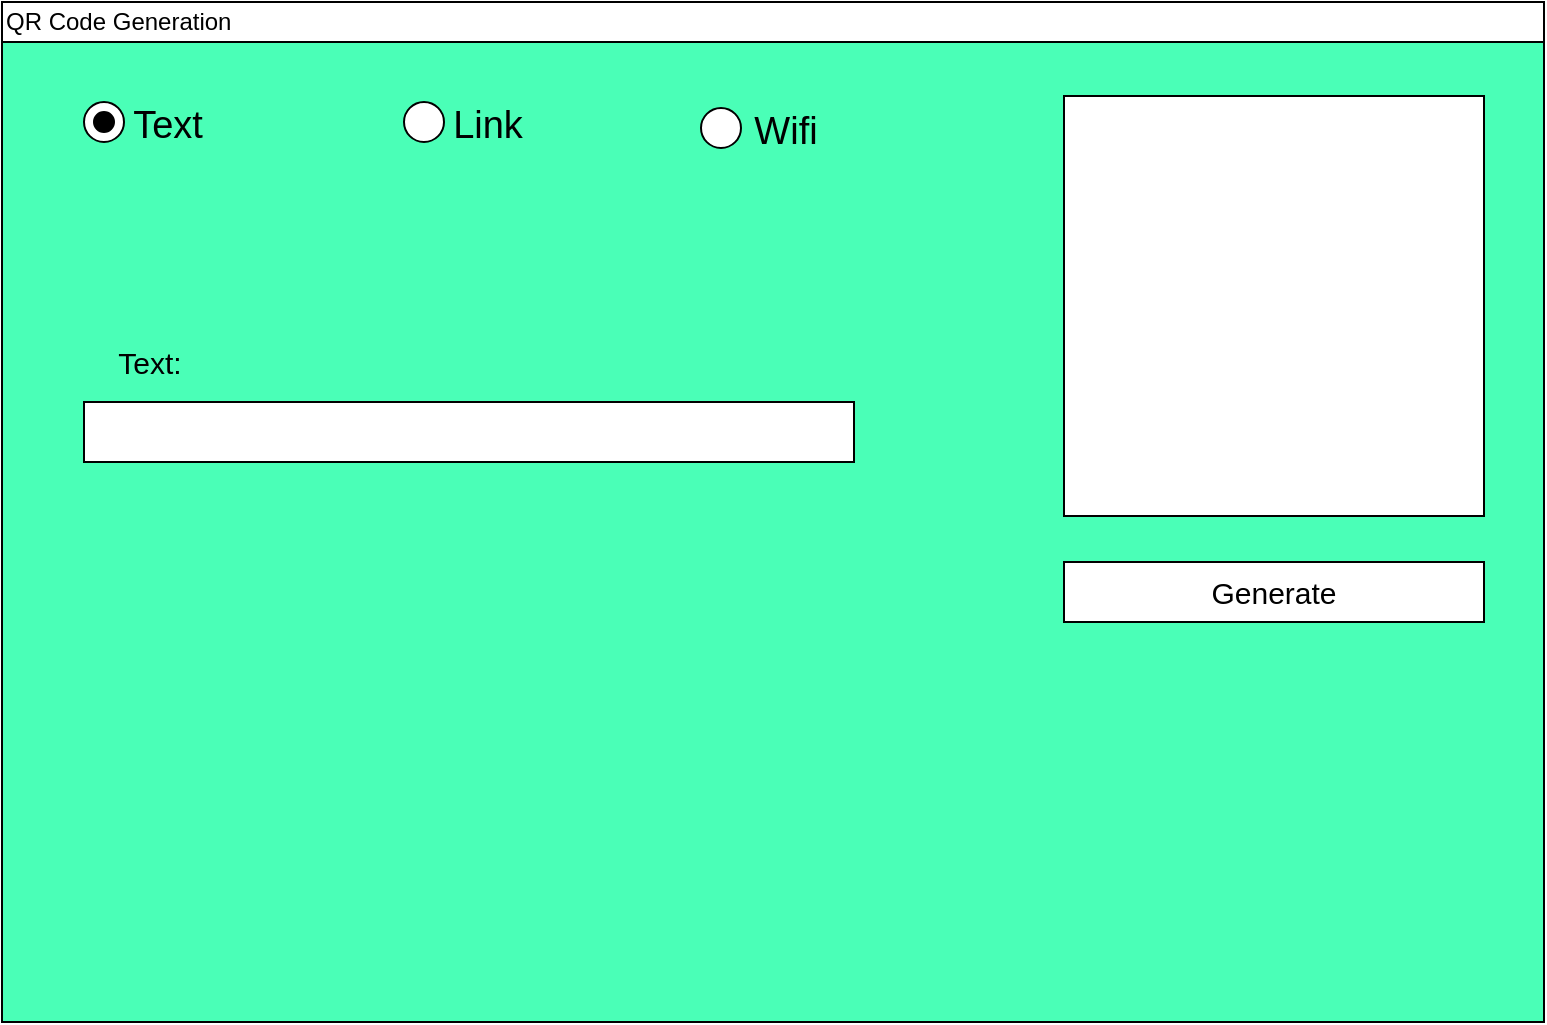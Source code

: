 <mxfile version="24.7.17" pages="4">
  <diagram name="text" id="5gOaku6K409YERlR1IIf">
    <mxGraphModel dx="880" dy="524" grid="1" gridSize="10" guides="1" tooltips="1" connect="1" arrows="1" fold="1" page="1" pageScale="1" pageWidth="827" pageHeight="1169" math="0" shadow="0">
      <root>
        <mxCell id="0" />
        <mxCell id="1" parent="0" />
        <mxCell id="ZrbTVjS_2Y1VVvFtdJO8-1" value="" style="rounded=0;whiteSpace=wrap;html=1;fillColor=#4AFFB7;" parent="1" vertex="1">
          <mxGeometry x="59" y="50" width="771" height="490" as="geometry" />
        </mxCell>
        <mxCell id="ZrbTVjS_2Y1VVvFtdJO8-2" value="QR Code Generation" style="rounded=0;whiteSpace=wrap;html=1;align=left;" parent="1" vertex="1">
          <mxGeometry x="59" y="30" width="771" height="20" as="geometry" />
        </mxCell>
        <mxCell id="ZrbTVjS_2Y1VVvFtdJO8-3" value="" style="whiteSpace=wrap;html=1;aspect=fixed;" parent="1" vertex="1">
          <mxGeometry x="590" y="77" width="210" height="210" as="geometry" />
        </mxCell>
        <mxCell id="ZrbTVjS_2Y1VVvFtdJO8-6" value="" style="ellipse;whiteSpace=wrap;html=1;aspect=fixed;" parent="1" vertex="1">
          <mxGeometry x="100" y="80" width="20" height="20" as="geometry" />
        </mxCell>
        <mxCell id="ZrbTVjS_2Y1VVvFtdJO8-9" value="Text" style="text;html=1;align=center;verticalAlign=middle;whiteSpace=wrap;rounded=0;fontSize=19;" parent="1" vertex="1">
          <mxGeometry x="112" y="77" width="60" height="30" as="geometry" />
        </mxCell>
        <mxCell id="ZrbTVjS_2Y1VVvFtdJO8-10" value="" style="ellipse;whiteSpace=wrap;html=1;aspect=fixed;" parent="1" vertex="1">
          <mxGeometry x="260" y="80" width="20" height="20" as="geometry" />
        </mxCell>
        <mxCell id="ZrbTVjS_2Y1VVvFtdJO8-11" value="Link" style="text;html=1;align=center;verticalAlign=middle;whiteSpace=wrap;rounded=0;fontSize=19;" parent="1" vertex="1">
          <mxGeometry x="272" y="77" width="60" height="30" as="geometry" />
        </mxCell>
        <mxCell id="ZrbTVjS_2Y1VVvFtdJO8-12" value="" style="ellipse;whiteSpace=wrap;html=1;aspect=fixed;" parent="1" vertex="1">
          <mxGeometry x="408.5" y="83" width="20" height="20" as="geometry" />
        </mxCell>
        <mxCell id="ZrbTVjS_2Y1VVvFtdJO8-13" value="Wifi" style="text;html=1;align=center;verticalAlign=middle;whiteSpace=wrap;rounded=0;fontSize=19;" parent="1" vertex="1">
          <mxGeometry x="420.5" y="80" width="60" height="30" as="geometry" />
        </mxCell>
        <mxCell id="ZrbTVjS_2Y1VVvFtdJO8-15" value="" style="ellipse;whiteSpace=wrap;html=1;aspect=fixed;fillColor=#000000;" parent="1" vertex="1">
          <mxGeometry x="105" y="85" width="10" height="10" as="geometry" />
        </mxCell>
        <mxCell id="ZrbTVjS_2Y1VVvFtdJO8-16" value="" style="rounded=0;whiteSpace=wrap;html=1;" parent="1" vertex="1">
          <mxGeometry x="100" y="230" width="385" height="30" as="geometry" />
        </mxCell>
        <mxCell id="ZrbTVjS_2Y1VVvFtdJO8-17" value="Text:" style="text;html=1;align=center;verticalAlign=middle;whiteSpace=wrap;rounded=0;fontSize=15;" parent="1" vertex="1">
          <mxGeometry x="94" y="200" width="78" height="20" as="geometry" />
        </mxCell>
        <mxCell id="V314oV1N_QzSq5LPn2Ab-1" value="&lt;font style=&quot;font-size: 15px;&quot;&gt;Generate&lt;/font&gt;" style="rounded=0;whiteSpace=wrap;html=1;" parent="1" vertex="1">
          <mxGeometry x="590" y="310" width="210" height="30" as="geometry" />
        </mxCell>
      </root>
    </mxGraphModel>
  </diagram>
  <diagram name="link" id="jRC392ow_oS1RTNFbPp8">
    <mxGraphModel dx="880" dy="524" grid="1" gridSize="10" guides="1" tooltips="1" connect="1" arrows="1" fold="1" page="1" pageScale="1" pageWidth="827" pageHeight="1169" math="0" shadow="0">
      <root>
        <mxCell id="bVKVf__uMQB33HiZcI1N-0" />
        <mxCell id="bVKVf__uMQB33HiZcI1N-1" parent="bVKVf__uMQB33HiZcI1N-0" />
        <mxCell id="bVKVf__uMQB33HiZcI1N-2" value="" style="rounded=0;whiteSpace=wrap;html=1;fillColor=#4AFFB7;" parent="bVKVf__uMQB33HiZcI1N-1" vertex="1">
          <mxGeometry x="59" y="50" width="771" height="490" as="geometry" />
        </mxCell>
        <mxCell id="bVKVf__uMQB33HiZcI1N-3" value="QR Code Generation" style="rounded=0;whiteSpace=wrap;html=1;align=left;" parent="bVKVf__uMQB33HiZcI1N-1" vertex="1">
          <mxGeometry x="59" y="30" width="771" height="20" as="geometry" />
        </mxCell>
        <mxCell id="bVKVf__uMQB33HiZcI1N-4" value="" style="whiteSpace=wrap;html=1;aspect=fixed;" parent="bVKVf__uMQB33HiZcI1N-1" vertex="1">
          <mxGeometry x="590" y="77" width="210" height="210" as="geometry" />
        </mxCell>
        <mxCell id="bVKVf__uMQB33HiZcI1N-5" value="" style="ellipse;whiteSpace=wrap;html=1;aspect=fixed;" parent="bVKVf__uMQB33HiZcI1N-1" vertex="1">
          <mxGeometry x="100" y="80" width="20" height="20" as="geometry" />
        </mxCell>
        <mxCell id="bVKVf__uMQB33HiZcI1N-6" value="Text" style="text;html=1;align=center;verticalAlign=middle;whiteSpace=wrap;rounded=0;fontSize=19;" parent="bVKVf__uMQB33HiZcI1N-1" vertex="1">
          <mxGeometry x="112" y="77" width="60" height="30" as="geometry" />
        </mxCell>
        <mxCell id="bVKVf__uMQB33HiZcI1N-7" value="" style="ellipse;whiteSpace=wrap;html=1;aspect=fixed;" parent="bVKVf__uMQB33HiZcI1N-1" vertex="1">
          <mxGeometry x="260" y="80" width="20" height="20" as="geometry" />
        </mxCell>
        <mxCell id="bVKVf__uMQB33HiZcI1N-8" value="Link" style="text;html=1;align=center;verticalAlign=middle;whiteSpace=wrap;rounded=0;fontSize=19;" parent="bVKVf__uMQB33HiZcI1N-1" vertex="1">
          <mxGeometry x="272" y="77" width="60" height="30" as="geometry" />
        </mxCell>
        <mxCell id="bVKVf__uMQB33HiZcI1N-9" value="" style="ellipse;whiteSpace=wrap;html=1;aspect=fixed;" parent="bVKVf__uMQB33HiZcI1N-1" vertex="1">
          <mxGeometry x="408.5" y="83" width="20" height="20" as="geometry" />
        </mxCell>
        <mxCell id="bVKVf__uMQB33HiZcI1N-10" value="Wifi" style="text;html=1;align=center;verticalAlign=middle;whiteSpace=wrap;rounded=0;fontSize=19;" parent="bVKVf__uMQB33HiZcI1N-1" vertex="1">
          <mxGeometry x="420.5" y="80" width="60" height="30" as="geometry" />
        </mxCell>
        <mxCell id="bVKVf__uMQB33HiZcI1N-11" value="" style="ellipse;whiteSpace=wrap;html=1;aspect=fixed;fillColor=#000000;" parent="bVKVf__uMQB33HiZcI1N-1" vertex="1">
          <mxGeometry x="265" y="85" width="10" height="10" as="geometry" />
        </mxCell>
        <mxCell id="bVKVf__uMQB33HiZcI1N-12" value="" style="rounded=0;whiteSpace=wrap;html=1;" parent="bVKVf__uMQB33HiZcI1N-1" vertex="1">
          <mxGeometry x="100" y="230" width="385" height="30" as="geometry" />
        </mxCell>
        <mxCell id="bVKVf__uMQB33HiZcI1N-13" value="QR name" style="text;html=1;align=center;verticalAlign=middle;whiteSpace=wrap;rounded=0;fontSize=15;" parent="bVKVf__uMQB33HiZcI1N-1" vertex="1">
          <mxGeometry x="100" y="200" width="78" height="20" as="geometry" />
        </mxCell>
        <mxCell id="taBz1tvUNgjgU1pVD932-0" value="" style="rounded=0;whiteSpace=wrap;html=1;" parent="bVKVf__uMQB33HiZcI1N-1" vertex="1">
          <mxGeometry x="100" y="350" width="385" height="30" as="geometry" />
        </mxCell>
        <mxCell id="taBz1tvUNgjgU1pVD932-1" value="Link" style="text;html=1;align=center;verticalAlign=middle;whiteSpace=wrap;rounded=0;fontSize=15;" parent="bVKVf__uMQB33HiZcI1N-1" vertex="1">
          <mxGeometry x="100" y="320" width="78" height="20" as="geometry" />
        </mxCell>
        <mxCell id="2F3sN6sWizp8be5msrqa-0" value="&lt;font style=&quot;font-size: 15px;&quot;&gt;Generate&lt;/font&gt;" style="rounded=0;whiteSpace=wrap;html=1;" parent="bVKVf__uMQB33HiZcI1N-1" vertex="1">
          <mxGeometry x="590" y="310" width="210" height="30" as="geometry" />
        </mxCell>
      </root>
    </mxGraphModel>
  </diagram>
  <diagram name="wifi" id="lM4OQxqnAmLTt02FHbOR">
    <mxGraphModel dx="880" dy="524" grid="1" gridSize="10" guides="1" tooltips="1" connect="1" arrows="1" fold="1" page="1" pageScale="1" pageWidth="827" pageHeight="1169" math="0" shadow="0">
      <root>
        <mxCell id="Qr1SyZ0Z59umei_cMXjZ-0" />
        <mxCell id="Qr1SyZ0Z59umei_cMXjZ-1" parent="Qr1SyZ0Z59umei_cMXjZ-0" />
        <mxCell id="Qr1SyZ0Z59umei_cMXjZ-2" value="" style="rounded=0;whiteSpace=wrap;html=1;fillColor=#4AFFB7;" parent="Qr1SyZ0Z59umei_cMXjZ-1" vertex="1">
          <mxGeometry x="59" y="50" width="771" height="490" as="geometry" />
        </mxCell>
        <mxCell id="Qr1SyZ0Z59umei_cMXjZ-3" value="QR Code Generation" style="rounded=0;whiteSpace=wrap;html=1;align=left;" parent="Qr1SyZ0Z59umei_cMXjZ-1" vertex="1">
          <mxGeometry x="59" y="30" width="771" height="20" as="geometry" />
        </mxCell>
        <mxCell id="Qr1SyZ0Z59umei_cMXjZ-4" value="" style="whiteSpace=wrap;html=1;aspect=fixed;" parent="Qr1SyZ0Z59umei_cMXjZ-1" vertex="1">
          <mxGeometry x="590" y="77" width="210" height="210" as="geometry" />
        </mxCell>
        <mxCell id="Qr1SyZ0Z59umei_cMXjZ-5" value="" style="ellipse;whiteSpace=wrap;html=1;aspect=fixed;" parent="Qr1SyZ0Z59umei_cMXjZ-1" vertex="1">
          <mxGeometry x="100" y="80" width="20" height="20" as="geometry" />
        </mxCell>
        <mxCell id="Qr1SyZ0Z59umei_cMXjZ-6" value="Text" style="text;html=1;align=center;verticalAlign=middle;whiteSpace=wrap;rounded=0;fontSize=19;" parent="Qr1SyZ0Z59umei_cMXjZ-1" vertex="1">
          <mxGeometry x="112" y="77" width="60" height="30" as="geometry" />
        </mxCell>
        <mxCell id="Qr1SyZ0Z59umei_cMXjZ-7" value="" style="ellipse;whiteSpace=wrap;html=1;aspect=fixed;" parent="Qr1SyZ0Z59umei_cMXjZ-1" vertex="1">
          <mxGeometry x="260" y="80" width="20" height="20" as="geometry" />
        </mxCell>
        <mxCell id="Qr1SyZ0Z59umei_cMXjZ-8" value="Link" style="text;html=1;align=center;verticalAlign=middle;whiteSpace=wrap;rounded=0;fontSize=19;" parent="Qr1SyZ0Z59umei_cMXjZ-1" vertex="1">
          <mxGeometry x="272" y="77" width="60" height="30" as="geometry" />
        </mxCell>
        <mxCell id="Qr1SyZ0Z59umei_cMXjZ-9" value="" style="ellipse;whiteSpace=wrap;html=1;aspect=fixed;" parent="Qr1SyZ0Z59umei_cMXjZ-1" vertex="1">
          <mxGeometry x="408.5" y="80" width="20" height="20" as="geometry" />
        </mxCell>
        <mxCell id="Qr1SyZ0Z59umei_cMXjZ-10" value="Wifi" style="text;html=1;align=center;verticalAlign=middle;whiteSpace=wrap;rounded=0;fontSize=19;" parent="Qr1SyZ0Z59umei_cMXjZ-1" vertex="1">
          <mxGeometry x="420.5" y="77" width="60" height="30" as="geometry" />
        </mxCell>
        <mxCell id="Qr1SyZ0Z59umei_cMXjZ-11" value="" style="ellipse;whiteSpace=wrap;html=1;aspect=fixed;fillColor=#000000;" parent="Qr1SyZ0Z59umei_cMXjZ-1" vertex="1">
          <mxGeometry x="413" y="85" width="10" height="10" as="geometry" />
        </mxCell>
        <mxCell id="Qr1SyZ0Z59umei_cMXjZ-12" value="" style="rounded=0;whiteSpace=wrap;html=1;" parent="Qr1SyZ0Z59umei_cMXjZ-1" vertex="1">
          <mxGeometry x="100" y="230" width="385" height="30" as="geometry" />
        </mxCell>
        <mxCell id="Qr1SyZ0Z59umei_cMXjZ-13" value="QR name" style="text;html=1;align=center;verticalAlign=middle;whiteSpace=wrap;rounded=0;fontSize=15;" parent="Qr1SyZ0Z59umei_cMXjZ-1" vertex="1">
          <mxGeometry x="100" y="200" width="78" height="20" as="geometry" />
        </mxCell>
        <mxCell id="Qr1SyZ0Z59umei_cMXjZ-14" value="" style="rounded=0;whiteSpace=wrap;html=1;" parent="Qr1SyZ0Z59umei_cMXjZ-1" vertex="1">
          <mxGeometry x="100" y="350" width="385" height="30" as="geometry" />
        </mxCell>
        <mxCell id="Qr1SyZ0Z59umei_cMXjZ-15" value="Wifi name" style="text;html=1;align=center;verticalAlign=middle;whiteSpace=wrap;rounded=0;fontSize=15;" parent="Qr1SyZ0Z59umei_cMXjZ-1" vertex="1">
          <mxGeometry x="100" y="320" width="78" height="20" as="geometry" />
        </mxCell>
        <mxCell id="Qr1SyZ0Z59umei_cMXjZ-16" value="&lt;font style=&quot;font-size: 15px;&quot;&gt;Generate&lt;/font&gt;" style="rounded=0;whiteSpace=wrap;html=1;" parent="Qr1SyZ0Z59umei_cMXjZ-1" vertex="1">
          <mxGeometry x="590" y="310" width="210" height="30" as="geometry" />
        </mxCell>
        <mxCell id="MbUJOUQ8f7aiRGoRvri7-1" value="" style="rounded=0;whiteSpace=wrap;html=1;" parent="Qr1SyZ0Z59umei_cMXjZ-1" vertex="1">
          <mxGeometry x="100" y="460" width="385" height="30" as="geometry" />
        </mxCell>
        <mxCell id="MbUJOUQ8f7aiRGoRvri7-2" value="Password" style="text;html=1;align=center;verticalAlign=middle;whiteSpace=wrap;rounded=0;fontSize=15;" parent="Qr1SyZ0Z59umei_cMXjZ-1" vertex="1">
          <mxGeometry x="100" y="430" width="78" height="20" as="geometry" />
        </mxCell>
        <mxCell id="40fZrT5uosmAdhwT6spr-0" value="" style="rounded=0;whiteSpace=wrap;html=1;fillColor=none;" vertex="1" parent="Qr1SyZ0Z59umei_cMXjZ-1">
          <mxGeometry x="59" y="50" width="481" height="490" as="geometry" />
        </mxCell>
      </root>
    </mxGraphModel>
  </diagram>
  <diagram id="CPqvzgUkNXmispWsEHj0" name="Page-4">
    <mxGraphModel dx="880" dy="524" grid="1" gridSize="10" guides="1" tooltips="1" connect="1" arrows="1" fold="1" page="1" pageScale="1" pageWidth="827" pageHeight="1169" math="0" shadow="0">
      <root>
        <mxCell id="0" />
        <mxCell id="1" parent="0" />
        <mxCell id="ZsCz5PqzkYG-wlhfOOgL-1" value="Frame1" style="rounded=0;whiteSpace=wrap;html=1;fillColor=#fff2cc;strokeColor=#d6b656;" vertex="1" parent="1">
          <mxGeometry x="140" y="100" width="350" height="270" as="geometry" />
        </mxCell>
        <mxCell id="ZsCz5PqzkYG-wlhfOOgL-2" value="" style="rounded=0;whiteSpace=wrap;html=1;fillColor=#d5e8d4;strokeColor=#82b366;" vertex="1" parent="1">
          <mxGeometry x="490" y="100" width="180" height="270" as="geometry" />
        </mxCell>
        <mxCell id="ZsCz5PqzkYG-wlhfOOgL-3" value="Frame1A" style="rounded=0;whiteSpace=wrap;html=1;fillColor=#dae8fc;strokeColor=#6c8ebf;" vertex="1" parent="1">
          <mxGeometry x="140" y="100" width="350" height="90" as="geometry" />
        </mxCell>
        <mxCell id="ZsCz5PqzkYG-wlhfOOgL-5" value="Frame1B" style="rounded=0;whiteSpace=wrap;html=1;fillColor=#e1d5e7;strokeColor=#9673a6;" vertex="1" parent="1">
          <mxGeometry x="140" y="190" width="350" height="180" as="geometry" />
        </mxCell>
        <mxCell id="ZsCz5PqzkYG-wlhfOOgL-6" value="Frame1" style="text;html=1;align=center;verticalAlign=middle;whiteSpace=wrap;rounded=0;" vertex="1" parent="1">
          <mxGeometry x="280" y="70" width="60" height="30" as="geometry" />
        </mxCell>
        <mxCell id="ZsCz5PqzkYG-wlhfOOgL-7" value="Frame2" style="text;html=1;align=center;verticalAlign=middle;whiteSpace=wrap;rounded=0;" vertex="1" parent="1">
          <mxGeometry x="550" y="70" width="60" height="30" as="geometry" />
        </mxCell>
      </root>
    </mxGraphModel>
  </diagram>
</mxfile>
